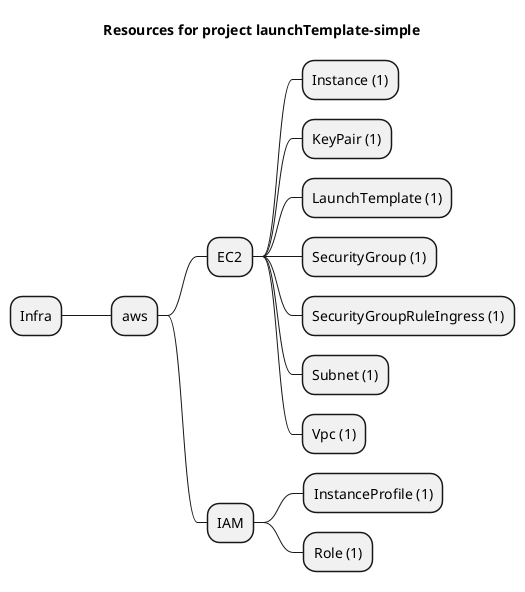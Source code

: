 @startmindmap
title Resources for project launchTemplate-simple
skinparam monochrome true
+ Infra
++ aws
+++ EC2
++++ Instance (1)
++++ KeyPair (1)
++++ LaunchTemplate (1)
++++ SecurityGroup (1)
++++ SecurityGroupRuleIngress (1)
++++ Subnet (1)
++++ Vpc (1)
+++ IAM
++++ InstanceProfile (1)
++++ Role (1)
@endmindmap